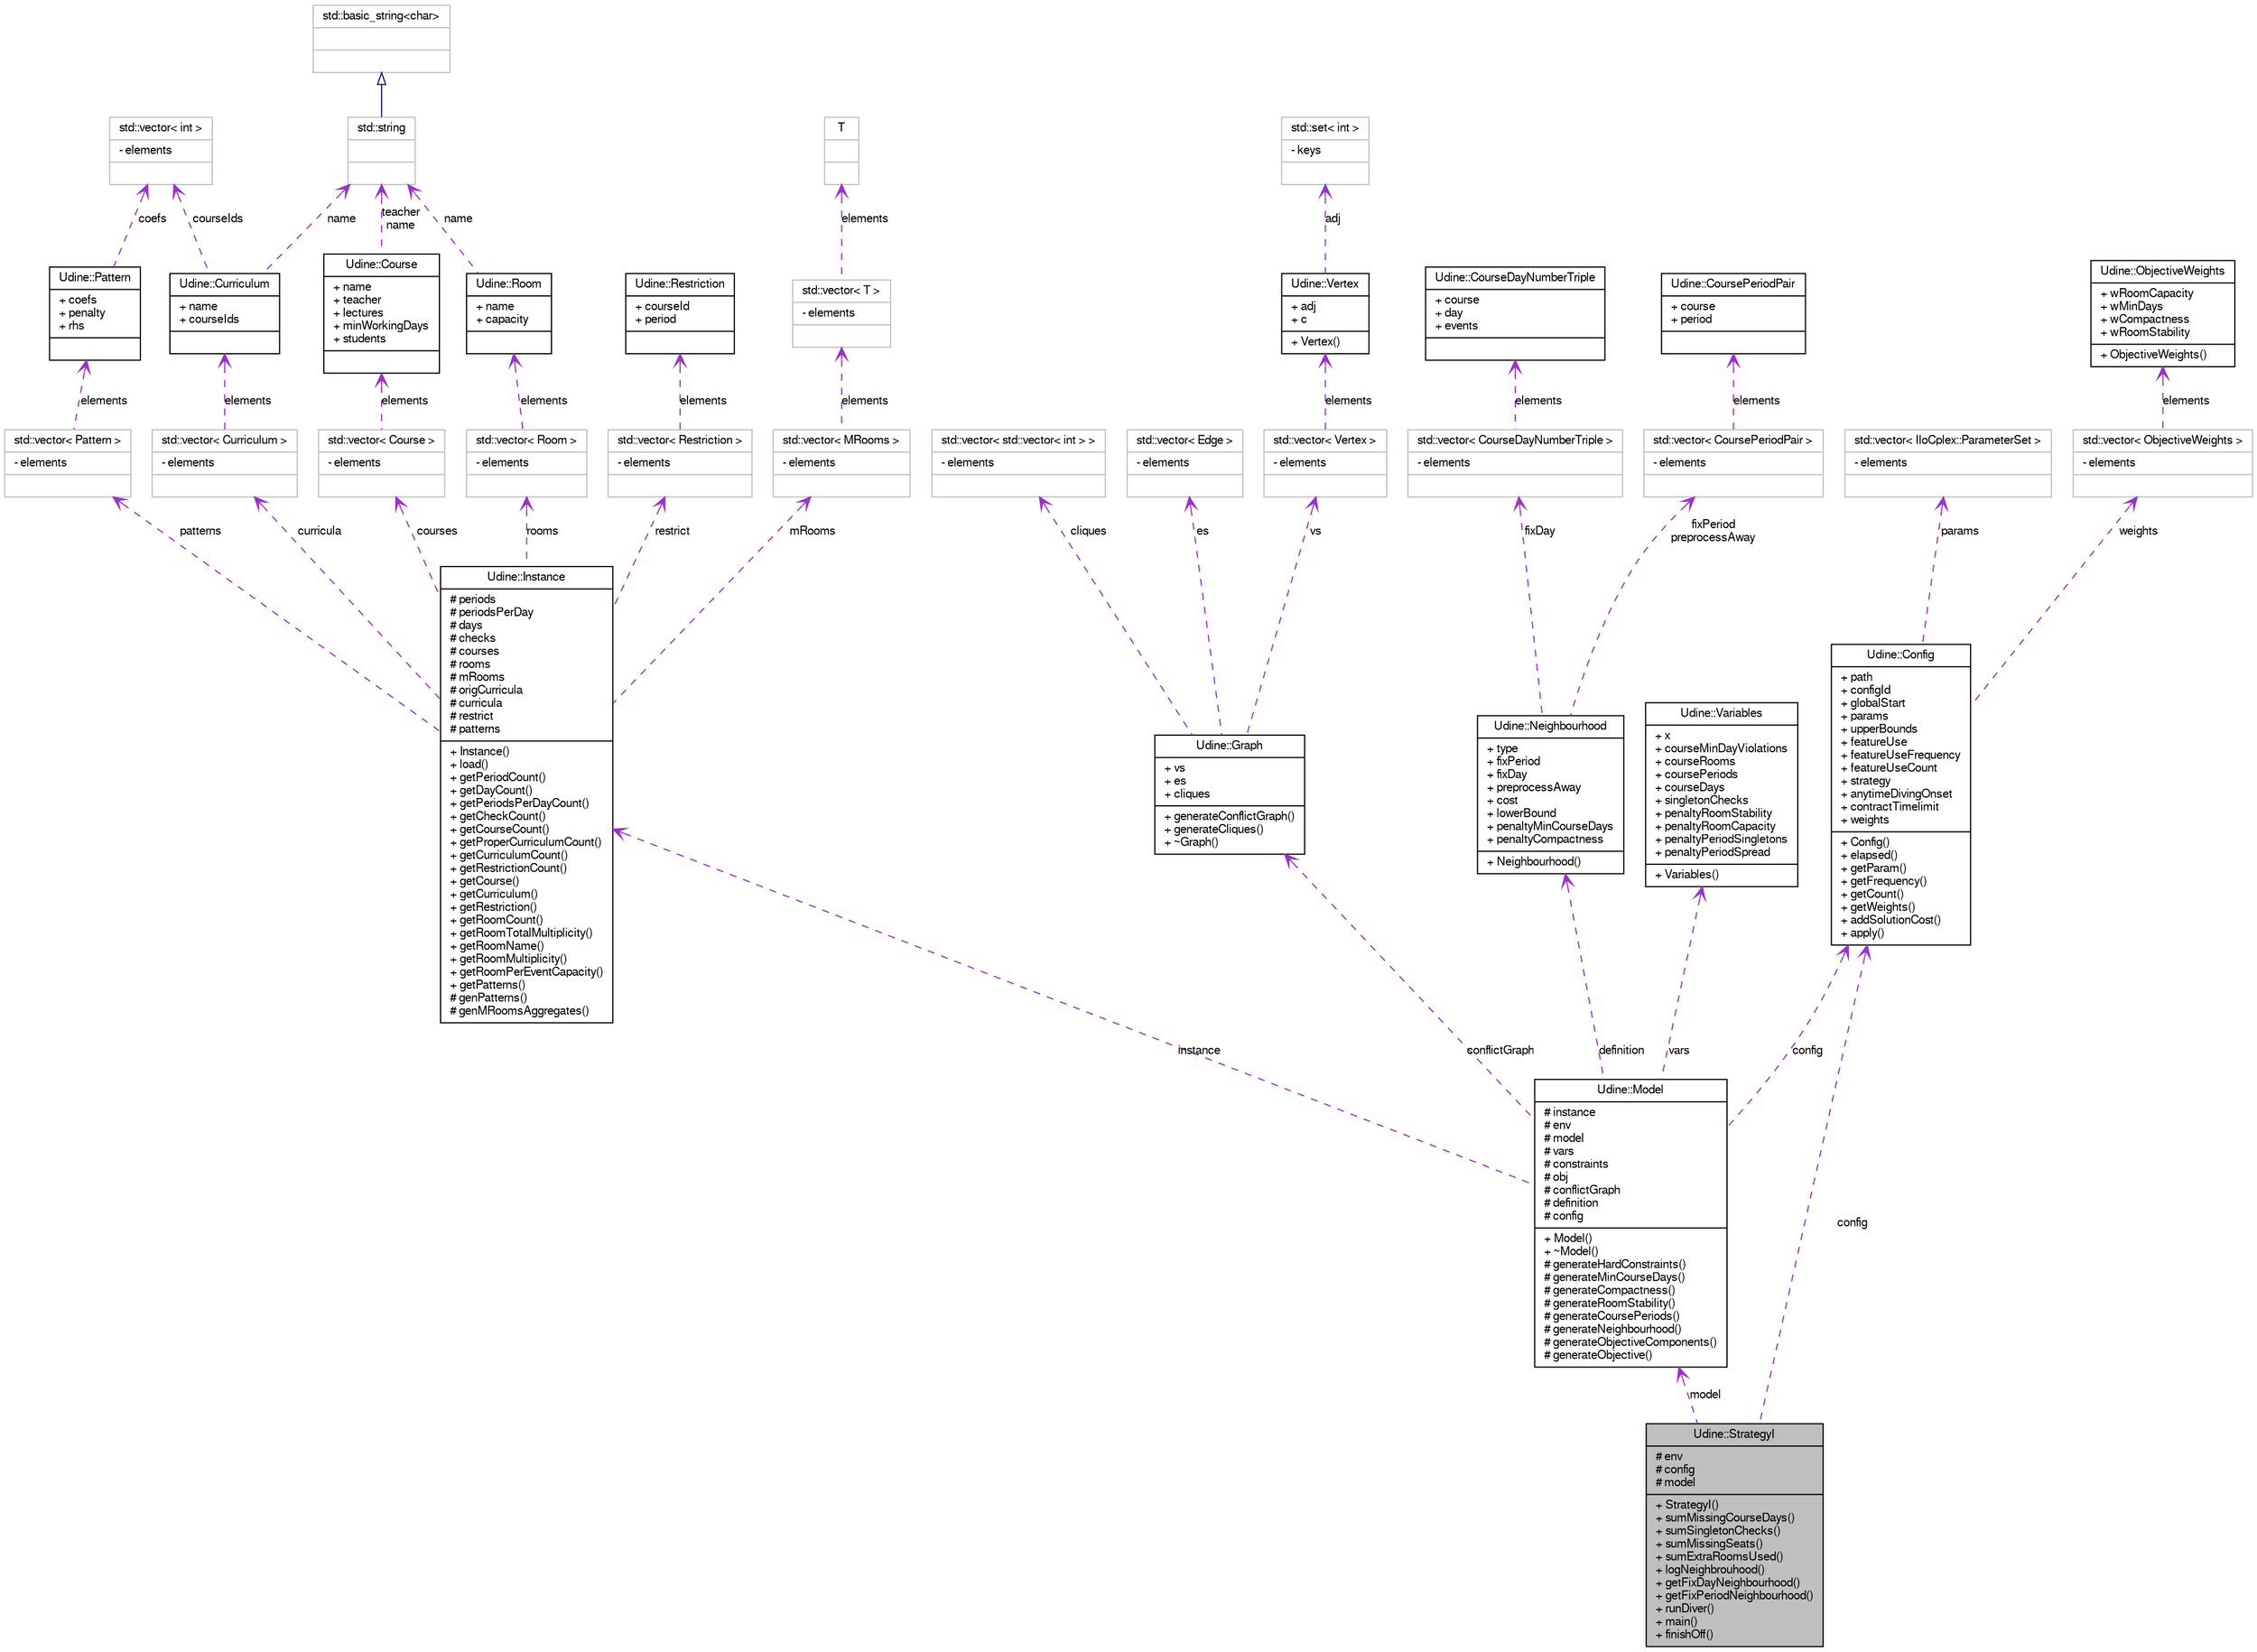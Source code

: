 digraph G
{
  edge [fontname="FreeSans",fontsize="10",labelfontname="FreeSans",labelfontsize="10"];
  node [fontname="FreeSans",fontsize="10",shape=record];
  Node1 [label="{Udine::StrategyI\n|# env\l# config\l# model\l|+ StrategyI()\l+ sumMissingCourseDays()\l+ sumSingletonChecks()\l+ sumMissingSeats()\l+ sumExtraRoomsUsed()\l+ logNeighbrouhood()\l+ getFixDayNeighbourhood()\l+ getFixPeriodNeighbourhood()\l+ runDiver()\l+ main()\l+ finishOff()\l}",height=0.2,width=0.4,color="black", fillcolor="grey75", style="filled" fontcolor="black"];
  Node2 -> Node1 [dir=back,color="darkorchid3",fontsize="10",style="dashed",label="model",arrowtail="open",fontname="FreeSans"];
  Node2 [label="{Udine::Model\n|# instance\l# env\l# model\l# vars\l# constraints\l# obj\l# conflictGraph\l# definition\l# config\l|+ Model()\l+ ~Model()\l# generateHardConstraints()\l# generateMinCourseDays()\l# generateCompactness()\l# generateRoomStability()\l# generateCoursePeriods()\l# generateNeighbourhood()\l# generateObjectiveComponents()\l# generateObjective()\l}",height=0.2,width=0.4,color="black", fillcolor="white", style="filled",URL="$class_udine_1_1_model.html"];
  Node3 -> Node2 [dir=back,color="darkorchid3",fontsize="10",style="dashed",label="instance",arrowtail="open",fontname="FreeSans"];
  Node3 [label="{Udine::Instance\n|# periods\l# periodsPerDay\l# days\l# checks\l# courses\l# rooms\l# mRooms\l# origCurricula\l# curricula\l# restrict\l# patterns\l|+ Instance()\l+ load()\l+ getPeriodCount()\l+ getDayCount()\l+ getPeriodsPerDayCount()\l+ getCheckCount()\l+ getCourseCount()\l+ getProperCurriculumCount()\l+ getCurriculumCount()\l+ getRestrictionCount()\l+ getCourse()\l+ getCurriculum()\l+ getRestriction()\l+ getRoomCount()\l+ getRoomTotalMultiplicity()\l+ getRoomName()\l+ getRoomMultiplicity()\l+ getRoomPerEventCapacity()\l+ getPatterns()\l# genPatterns()\l# genMRoomsAggregates()\l}",height=0.2,width=0.4,color="black", fillcolor="white", style="filled",URL="$class_udine_1_1_instance.html"];
  Node4 -> Node3 [dir=back,color="darkorchid3",fontsize="10",style="dashed",label="courses",arrowtail="open",fontname="FreeSans"];
  Node4 [label="{std::vector\< Course \>\n|- elements\l|}",height=0.2,width=0.4,color="grey75", fillcolor="white", style="filled"];
  Node5 -> Node4 [dir=back,color="darkorchid3",fontsize="10",style="dashed",label="elements",arrowtail="open",fontname="FreeSans"];
  Node5 [label="{Udine::Course\n|+ name\l+ teacher\l+ lectures\l+ minWorkingDays\l+ students\l|}",height=0.2,width=0.4,color="black", fillcolor="white", style="filled",URL="$struct_udine_1_1_course.html"];
  Node6 -> Node5 [dir=back,color="darkorchid3",fontsize="10",style="dashed",label="teacher\nname",arrowtail="open",fontname="FreeSans"];
  Node6 [label="{std::string\n||}",height=0.2,width=0.4,color="grey75", fillcolor="white", style="filled",tooltip="STL class."];
  Node7 -> Node6 [dir=back,color="midnightblue",fontsize="10",style="solid",arrowtail="empty",fontname="FreeSans"];
  Node7 [label="{std::basic_string\<char\>\n||}",height=0.2,width=0.4,color="grey75", fillcolor="white", style="filled",tooltip="STL class."];
  Node8 -> Node3 [dir=back,color="darkorchid3",fontsize="10",style="dashed",label="patterns",arrowtail="open",fontname="FreeSans"];
  Node8 [label="{std::vector\< Pattern \>\n|- elements\l|}",height=0.2,width=0.4,color="grey75", fillcolor="white", style="filled"];
  Node9 -> Node8 [dir=back,color="darkorchid3",fontsize="10",style="dashed",label="elements",arrowtail="open",fontname="FreeSans"];
  Node9 [label="{Udine::Pattern\n|+ coefs\l+ penalty\l+ rhs\l|}",height=0.2,width=0.4,color="black", fillcolor="white", style="filled",URL="$struct_udine_1_1_pattern.html"];
  Node10 -> Node9 [dir=back,color="darkorchid3",fontsize="10",style="dashed",label="coefs",arrowtail="open",fontname="FreeSans"];
  Node10 [label="{std::vector\< int \>\n|- elements\l|}",height=0.2,width=0.4,color="grey75", fillcolor="white", style="filled"];
  Node11 -> Node3 [dir=back,color="darkorchid3",fontsize="10",style="dashed",label="restrict",arrowtail="open",fontname="FreeSans"];
  Node11 [label="{std::vector\< Restriction \>\n|- elements\l|}",height=0.2,width=0.4,color="grey75", fillcolor="white", style="filled"];
  Node12 -> Node11 [dir=back,color="darkorchid3",fontsize="10",style="dashed",label="elements",arrowtail="open",fontname="FreeSans"];
  Node12 [label="{Udine::Restriction\n|+ courseId\l+ period\l|}",height=0.2,width=0.4,color="black", fillcolor="white", style="filled",URL="$struct_udine_1_1_restriction.html"];
  Node13 -> Node3 [dir=back,color="darkorchid3",fontsize="10",style="dashed",label="mRooms",arrowtail="open",fontname="FreeSans"];
  Node13 [label="{std::vector\< MRooms \>\n|- elements\l|}",height=0.2,width=0.4,color="grey75", fillcolor="white", style="filled"];
  Node14 -> Node13 [dir=back,color="darkorchid3",fontsize="10",style="dashed",label="elements",arrowtail="open",fontname="FreeSans"];
  Node14 [label="{std::vector\< T \>\n|- elements\l|}",height=0.2,width=0.4,color="grey75", fillcolor="white", style="filled",tooltip="STL class."];
  Node15 -> Node14 [dir=back,color="darkorchid3",fontsize="10",style="dashed",label="elements",arrowtail="open",fontname="FreeSans"];
  Node15 [label="{T\n||}",height=0.2,width=0.4,color="grey75", fillcolor="white", style="filled"];
  Node16 -> Node3 [dir=back,color="darkorchid3",fontsize="10",style="dashed",label="curricula",arrowtail="open",fontname="FreeSans"];
  Node16 [label="{std::vector\< Curriculum \>\n|- elements\l|}",height=0.2,width=0.4,color="grey75", fillcolor="white", style="filled"];
  Node17 -> Node16 [dir=back,color="darkorchid3",fontsize="10",style="dashed",label="elements",arrowtail="open",fontname="FreeSans"];
  Node17 [label="{Udine::Curriculum\n|+ name\l+ courseIds\l|}",height=0.2,width=0.4,color="black", fillcolor="white", style="filled",URL="$struct_udine_1_1_curriculum.html"];
  Node6 -> Node17 [dir=back,color="darkorchid3",fontsize="10",style="dashed",label="name",arrowtail="open",fontname="FreeSans"];
  Node10 -> Node17 [dir=back,color="darkorchid3",fontsize="10",style="dashed",label="courseIds",arrowtail="open",fontname="FreeSans"];
  Node18 -> Node3 [dir=back,color="darkorchid3",fontsize="10",style="dashed",label="rooms",arrowtail="open",fontname="FreeSans"];
  Node18 [label="{std::vector\< Room \>\n|- elements\l|}",height=0.2,width=0.4,color="grey75", fillcolor="white", style="filled"];
  Node19 -> Node18 [dir=back,color="darkorchid3",fontsize="10",style="dashed",label="elements",arrowtail="open",fontname="FreeSans"];
  Node19 [label="{Udine::Room\n|+ name\l+ capacity\l|}",height=0.2,width=0.4,color="black", fillcolor="white", style="filled",URL="$struct_udine_1_1_room.html"];
  Node6 -> Node19 [dir=back,color="darkorchid3",fontsize="10",style="dashed",label="name",arrowtail="open",fontname="FreeSans"];
  Node20 -> Node2 [dir=back,color="darkorchid3",fontsize="10",style="dashed",label="conflictGraph",arrowtail="open",fontname="FreeSans"];
  Node20 [label="{Udine::Graph\n|+ vs\l+ es\l+ cliques\l|+ generateConflictGraph()\l+ generateCliques()\l+ ~Graph()\l}",height=0.2,width=0.4,color="black", fillcolor="white", style="filled",URL="$class_udine_1_1_graph.html"];
  Node21 -> Node20 [dir=back,color="darkorchid3",fontsize="10",style="dashed",label="cliques",arrowtail="open",fontname="FreeSans"];
  Node21 [label="{std::vector\< std::vector\< int \> \>\n|- elements\l|}",height=0.2,width=0.4,color="grey75", fillcolor="white", style="filled"];
  Node22 -> Node20 [dir=back,color="darkorchid3",fontsize="10",style="dashed",label="es",arrowtail="open",fontname="FreeSans"];
  Node22 [label="{std::vector\< Edge \>\n|- elements\l|}",height=0.2,width=0.4,color="grey75", fillcolor="white", style="filled"];
  Node23 -> Node20 [dir=back,color="darkorchid3",fontsize="10",style="dashed",label="vs",arrowtail="open",fontname="FreeSans"];
  Node23 [label="{std::vector\< Vertex \>\n|- elements\l|}",height=0.2,width=0.4,color="grey75", fillcolor="white", style="filled"];
  Node24 -> Node23 [dir=back,color="darkorchid3",fontsize="10",style="dashed",label="elements",arrowtail="open",fontname="FreeSans"];
  Node24 [label="{Udine::Vertex\n|+ adj\l+ c\l|+ Vertex()\l}",height=0.2,width=0.4,color="black", fillcolor="white", style="filled",URL="$class_udine_1_1_vertex.html"];
  Node25 -> Node24 [dir=back,color="darkorchid3",fontsize="10",style="dashed",label="adj",arrowtail="open",fontname="FreeSans"];
  Node25 [label="{std::set\< int \>\n|- keys\l|}",height=0.2,width=0.4,color="grey75", fillcolor="white", style="filled"];
  Node26 -> Node2 [dir=back,color="darkorchid3",fontsize="10",style="dashed",label="definition",arrowtail="open",fontname="FreeSans"];
  Node26 [label="{Udine::Neighbourhood\n|+ type\l+ fixPeriod\l+ fixDay\l+ preprocessAway\l+ cost\l+ lowerBound\l+ penaltyMinCourseDays\l+ penaltyCompactness\l|+ Neighbourhood()\l}",height=0.2,width=0.4,color="black", fillcolor="white", style="filled",URL="$struct_udine_1_1_neighbourhood.html"];
  Node27 -> Node26 [dir=back,color="darkorchid3",fontsize="10",style="dashed",label="fixDay",arrowtail="open",fontname="FreeSans"];
  Node27 [label="{std::vector\< CourseDayNumberTriple \>\n|- elements\l|}",height=0.2,width=0.4,color="grey75", fillcolor="white", style="filled"];
  Node28 -> Node27 [dir=back,color="darkorchid3",fontsize="10",style="dashed",label="elements",arrowtail="open",fontname="FreeSans"];
  Node28 [label="{Udine::CourseDayNumberTriple\n|+ course\l+ day\l+ events\l|}",height=0.2,width=0.4,color="black", fillcolor="white", style="filled",URL="$struct_udine_1_1_course_day_number_triple.html"];
  Node29 -> Node26 [dir=back,color="darkorchid3",fontsize="10",style="dashed",label="fixPeriod\npreprocessAway",arrowtail="open",fontname="FreeSans"];
  Node29 [label="{std::vector\< CoursePeriodPair \>\n|- elements\l|}",height=0.2,width=0.4,color="grey75", fillcolor="white", style="filled"];
  Node30 -> Node29 [dir=back,color="darkorchid3",fontsize="10",style="dashed",label="elements",arrowtail="open",fontname="FreeSans"];
  Node30 [label="{Udine::CoursePeriodPair\n|+ course\l+ period\l|}",height=0.2,width=0.4,color="black", fillcolor="white", style="filled",URL="$struct_udine_1_1_course_period_pair.html"];
  Node31 -> Node2 [dir=back,color="darkorchid3",fontsize="10",style="dashed",label="vars",arrowtail="open",fontname="FreeSans"];
  Node31 [label="{Udine::Variables\n|+ x\l+ courseMinDayViolations\l+ courseRooms\l+ coursePeriods\l+ courseDays\l+ singletonChecks\l+ penaltyRoomStability\l+ penaltyRoomCapacity\l+ penaltyPeriodSingletons\l+ penaltyPeriodSpread\l|+ Variables()\l}",height=0.2,width=0.4,color="black", fillcolor="white", style="filled",URL="$struct_udine_1_1_variables.html"];
  Node32 -> Node2 [dir=back,color="darkorchid3",fontsize="10",style="dashed",label="config",arrowtail="open",fontname="FreeSans"];
  Node32 [label="{Udine::Config\n|+ path\l+ configId\l+ globalStart\l+ params\l+ upperBounds\l+ featureUse\l+ featureUseFrequency\l+ featureUseCount\l+ strategy\l+ anytimeDivingOnset\l+ contractTimelimit\l+ weights\l|+ Config()\l+ elapsed()\l+ getParam()\l+ getFrequency()\l+ getCount()\l+ getWeights()\l+ addSolutionCost()\l+ apply()\l}",height=0.2,width=0.4,color="black", fillcolor="white", style="filled",URL="$struct_udine_1_1_config.html"];
  Node33 -> Node32 [dir=back,color="darkorchid3",fontsize="10",style="dashed",label="params",arrowtail="open",fontname="FreeSans"];
  Node33 [label="{std::vector\< IloCplex::ParameterSet \>\n|- elements\l|}",height=0.2,width=0.4,color="grey75", fillcolor="white", style="filled"];
  Node34 -> Node32 [dir=back,color="darkorchid3",fontsize="10",style="dashed",label="weights",arrowtail="open",fontname="FreeSans"];
  Node34 [label="{std::vector\< ObjectiveWeights \>\n|- elements\l|}",height=0.2,width=0.4,color="grey75", fillcolor="white", style="filled"];
  Node35 -> Node34 [dir=back,color="darkorchid3",fontsize="10",style="dashed",label="elements",arrowtail="open",fontname="FreeSans"];
  Node35 [label="{Udine::ObjectiveWeights\n|+ wRoomCapacity\l+ wMinDays\l+ wCompactness\l+ wRoomStability\l|+ ObjectiveWeights()\l}",height=0.2,width=0.4,color="black", fillcolor="white", style="filled",URL="$struct_udine_1_1_objective_weights.html"];
  Node32 -> Node1 [dir=back,color="darkorchid3",fontsize="10",style="dashed",label="config",arrowtail="open",fontname="FreeSans"];
}
